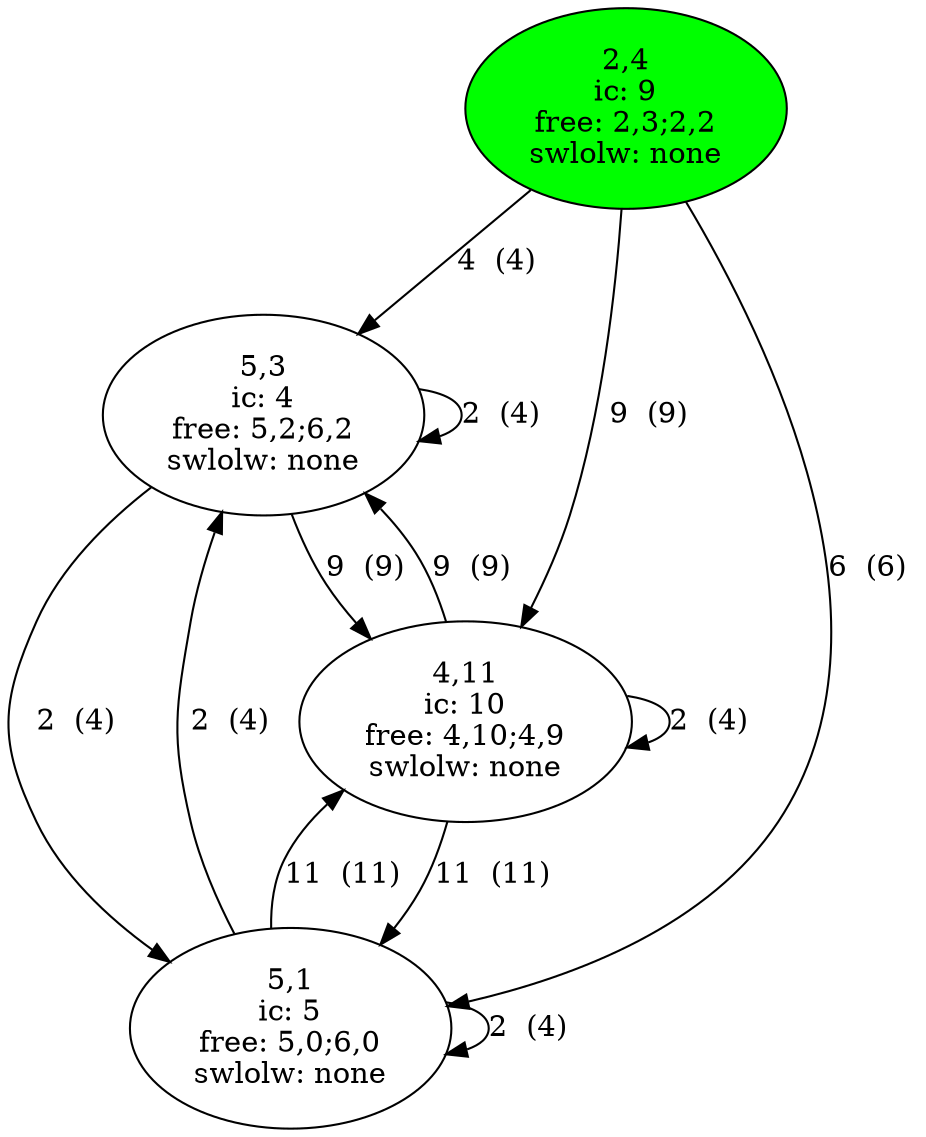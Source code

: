 digraph "stromrallye3.txt_fields" {
	compound=true
	"5_3" [label="5,3
ic: 4
free: 5,2;6,2
swlolw: none" pos="14.0,30.799999999999997!"]
	"4_11" [label="4,11
ic: 10
free: 4,10;4,9
swlolw: none" pos="11.2,8.399999999999999!"]
	"5_1" [label="5,1
ic: 5
free: 5,0;6,0
swlolw: none" pos="14.0,36.4!"]
	"2_4" [label="2,4
ic: 9
free: 2,3;2,2
swlolw: none" fillcolor=green pos="5.6,28.0!" style=filled]
	"5_3" -> "5_1" [label="2  (4) "]
	"5_3" -> "5_3" [label="2  (4) "]
	"5_3" -> "4_11" [label="9  (9) "]
	"4_11" -> "4_11" [label="2  (4) "]
	"4_11" -> "5_3" [label="9  (9) "]
	"4_11" -> "5_1" [label="11  (11) "]
	"5_1" -> "5_3" [label="2  (4) "]
	"5_1" -> "5_1" [label="2  (4) "]
	"5_1" -> "4_11" [label="11  (11) "]
	"2_4" -> "5_3" [label="4  (4) "]
	"2_4" -> "5_1" [label="6  (6) "]
	"2_4" -> "4_11" [label="9  (9) "]
}
